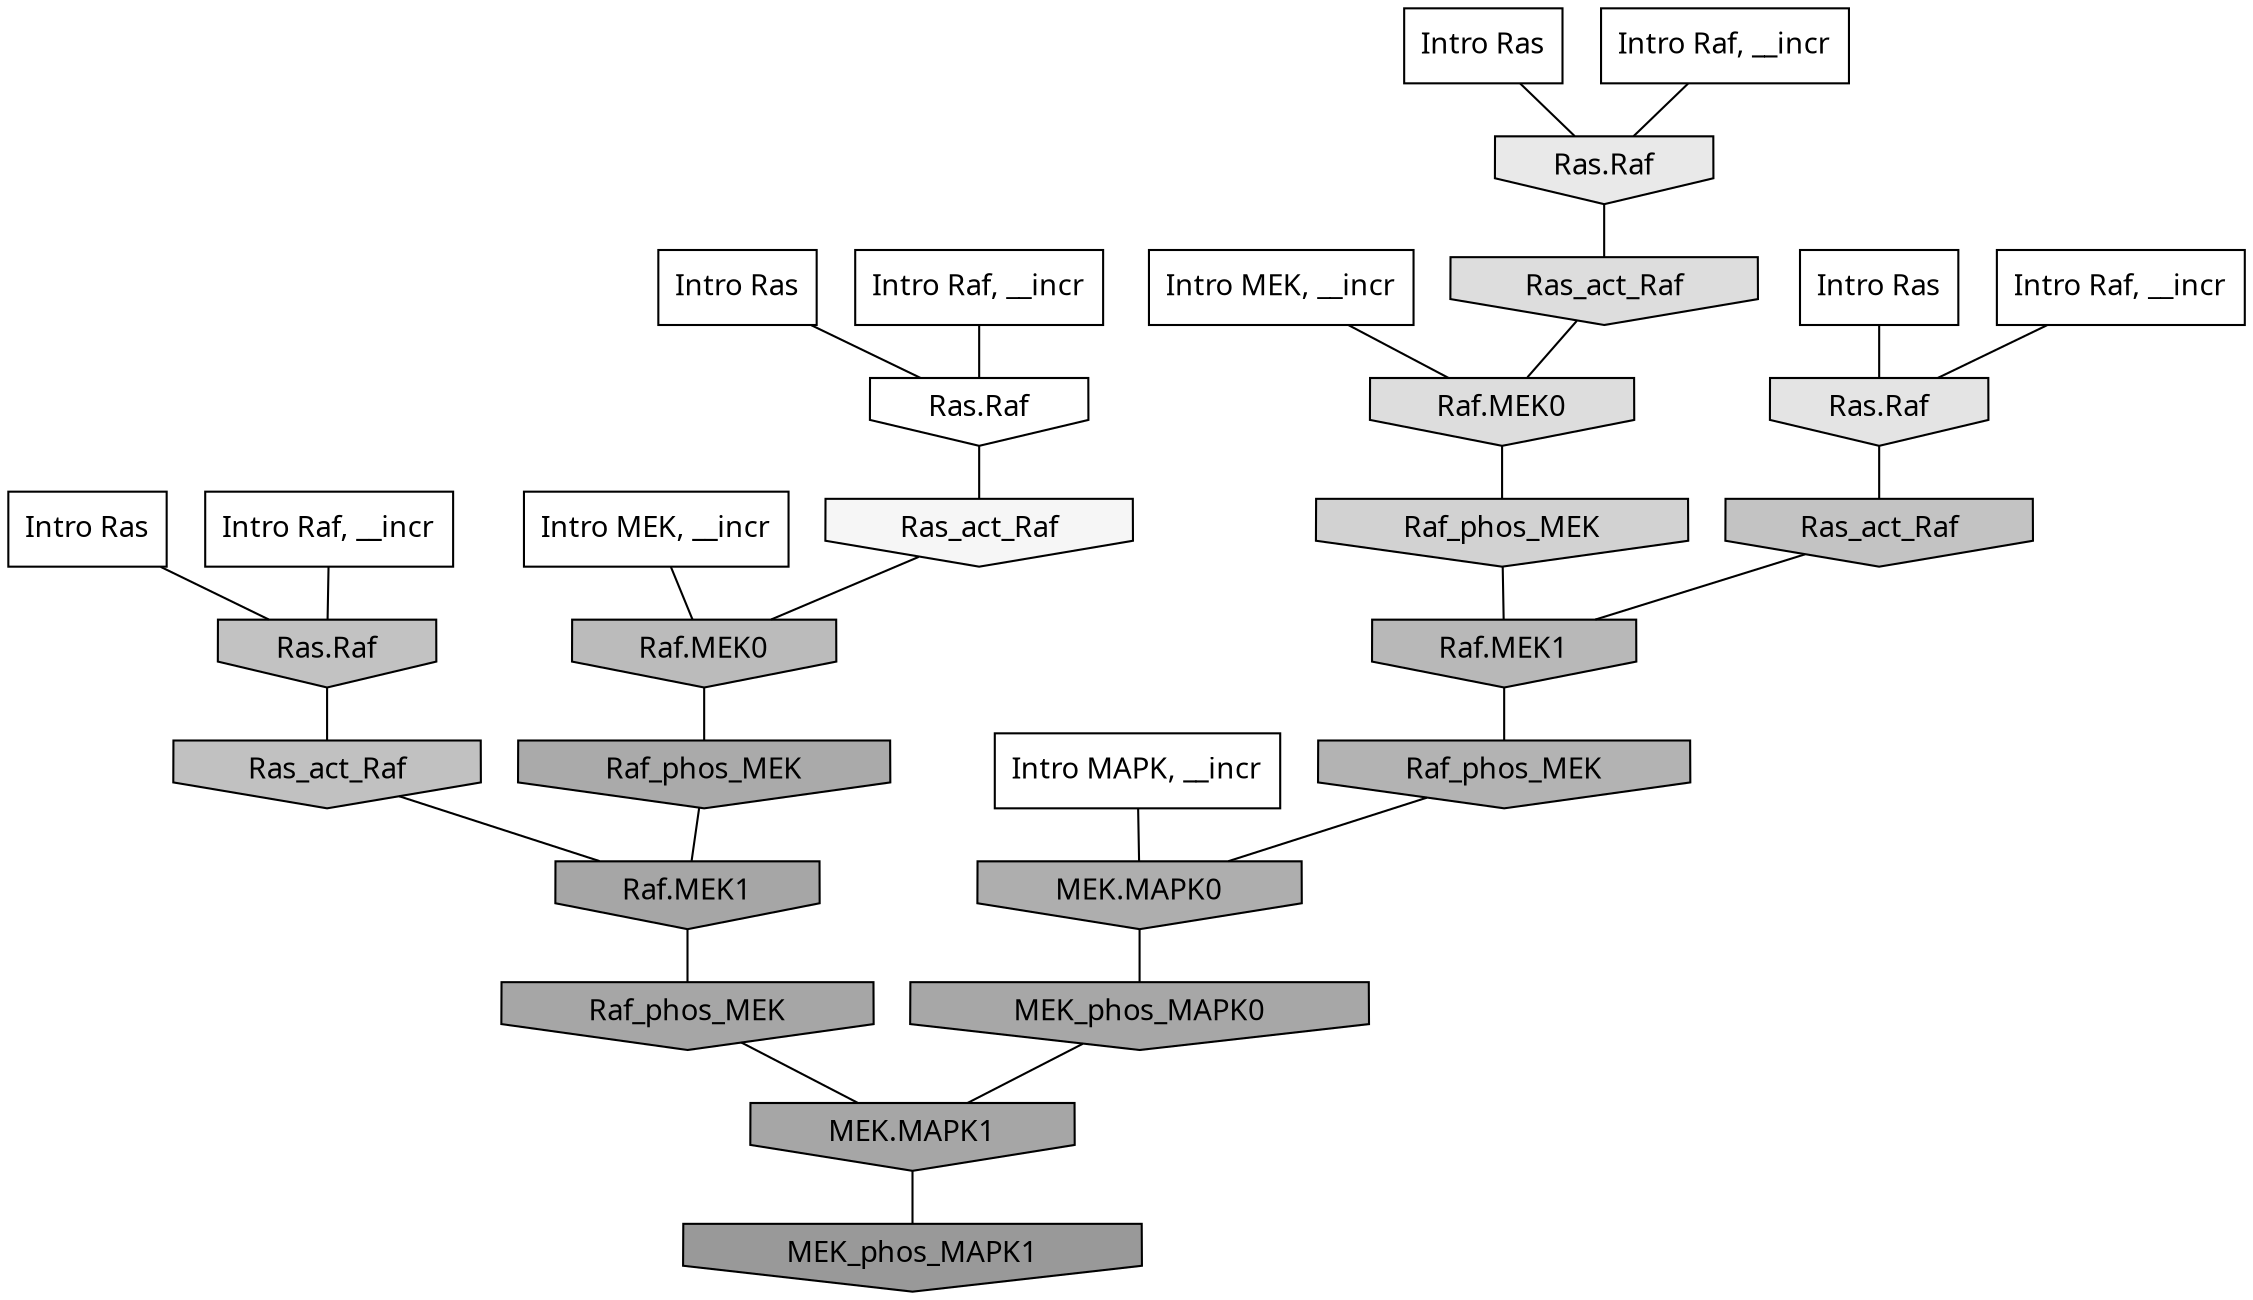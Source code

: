 digraph G{
  rankdir="TB";
  ranksep=0.30;
  node [fontname="CMU Serif"];
  edge [fontname="CMU Serif"];
  
  0 [label="Intro Ras", shape=rectangle, style=filled, fillcolor="0.000 0.000 1.000"]
  
  10 [label="Intro Ras", shape=rectangle, style=filled, fillcolor="0.000 0.000 1.000"]
  
  80 [label="Intro Ras", shape=rectangle, style=filled, fillcolor="0.000 0.000 1.000"]
  
  86 [label="Intro Ras", shape=rectangle, style=filled, fillcolor="0.000 0.000 1.000"]
  
  346 [label="Intro Raf, __incr", shape=rectangle, style=filled, fillcolor="0.000 0.000 1.000"]
  
  515 [label="Intro Raf, __incr", shape=rectangle, style=filled, fillcolor="0.000 0.000 1.000"]
  
  754 [label="Intro Raf, __incr", shape=rectangle, style=filled, fillcolor="0.000 0.000 1.000"]
  
  837 [label="Intro Raf, __incr", shape=rectangle, style=filled, fillcolor="0.000 0.000 1.000"]
  
  1391 [label="Intro MEK, __incr", shape=rectangle, style=filled, fillcolor="0.000 0.000 1.000"]
  
  1847 [label="Intro MEK, __incr", shape=rectangle, style=filled, fillcolor="0.000 0.000 1.000"]
  
  2248 [label="Intro MAPK, __incr", shape=rectangle, style=filled, fillcolor="0.000 0.000 1.000"]
  
  3236 [label="Ras.Raf", shape=invhouse, style=filled, fillcolor="0.000 0.000 1.000"]
  
  3581 [label="Ras_act_Raf", shape=invhouse, style=filled, fillcolor="0.000 0.000 0.964"]
  
  4316 [label="Ras.Raf", shape=invhouse, style=filled, fillcolor="0.000 0.000 0.914"]
  
  4729 [label="Ras.Raf", shape=invhouse, style=filled, fillcolor="0.000 0.000 0.892"]
  
  5265 [label="Ras_act_Raf", shape=invhouse, style=filled, fillcolor="0.000 0.000 0.864"]
  
  5268 [label="Raf.MEK0", shape=invhouse, style=filled, fillcolor="0.000 0.000 0.864"]
  
  6150 [label="Raf_phos_MEK", shape=invhouse, style=filled, fillcolor="0.000 0.000 0.822"]
  
  8052 [label="Ras_act_Raf", shape=invhouse, style=filled, fillcolor="0.000 0.000 0.763"]
  
  8244 [label="Ras.Raf", shape=invhouse, style=filled, fillcolor="0.000 0.000 0.759"]
  
  8311 [label="Ras_act_Raf", shape=invhouse, style=filled, fillcolor="0.000 0.000 0.757"]
  
  9311 [label="Raf.MEK0", shape=invhouse, style=filled, fillcolor="0.000 0.000 0.732"]
  
  9900 [label="Raf.MEK1", shape=invhouse, style=filled, fillcolor="0.000 0.000 0.721"]
  
  11002 [label="Raf_phos_MEK", shape=invhouse, style=filled, fillcolor="0.000 0.000 0.700"]
  
  12188 [label="MEK.MAPK0", shape=invhouse, style=filled, fillcolor="0.000 0.000 0.682"]
  
  13263 [label="Raf_phos_MEK", shape=invhouse, style=filled, fillcolor="0.000 0.000 0.666"]
  
  14217 [label="MEK_phos_MAPK0", shape=invhouse, style=filled, fillcolor="0.000 0.000 0.655"]
  
  14627 [label="Raf.MEK1", shape=invhouse, style=filled, fillcolor="0.000 0.000 0.650"]
  
  14743 [label="Raf_phos_MEK", shape=invhouse, style=filled, fillcolor="0.000 0.000 0.649"]
  
  14757 [label="MEK.MAPK1", shape=invhouse, style=filled, fillcolor="0.000 0.000 0.649"]
  
  17312 [label="MEK_phos_MAPK1", shape=invhouse, style=filled, fillcolor="0.000 0.000 0.600"]
  
  
  14757 -> 17312 [dir=none, color="0.000 0.000 0.000"] 
  14743 -> 14757 [dir=none, color="0.000 0.000 0.000"] 
  14627 -> 14743 [dir=none, color="0.000 0.000 0.000"] 
  14217 -> 14757 [dir=none, color="0.000 0.000 0.000"] 
  13263 -> 14627 [dir=none, color="0.000 0.000 0.000"] 
  12188 -> 14217 [dir=none, color="0.000 0.000 0.000"] 
  11002 -> 12188 [dir=none, color="0.000 0.000 0.000"] 
  9900 -> 11002 [dir=none, color="0.000 0.000 0.000"] 
  9311 -> 13263 [dir=none, color="0.000 0.000 0.000"] 
  8311 -> 14627 [dir=none, color="0.000 0.000 0.000"] 
  8244 -> 8311 [dir=none, color="0.000 0.000 0.000"] 
  8052 -> 9900 [dir=none, color="0.000 0.000 0.000"] 
  6150 -> 9900 [dir=none, color="0.000 0.000 0.000"] 
  5268 -> 6150 [dir=none, color="0.000 0.000 0.000"] 
  5265 -> 5268 [dir=none, color="0.000 0.000 0.000"] 
  4729 -> 8052 [dir=none, color="0.000 0.000 0.000"] 
  4316 -> 5265 [dir=none, color="0.000 0.000 0.000"] 
  3581 -> 9311 [dir=none, color="0.000 0.000 0.000"] 
  3236 -> 3581 [dir=none, color="0.000 0.000 0.000"] 
  2248 -> 12188 [dir=none, color="0.000 0.000 0.000"] 
  1847 -> 5268 [dir=none, color="0.000 0.000 0.000"] 
  1391 -> 9311 [dir=none, color="0.000 0.000 0.000"] 
  837 -> 3236 [dir=none, color="0.000 0.000 0.000"] 
  754 -> 4729 [dir=none, color="0.000 0.000 0.000"] 
  515 -> 8244 [dir=none, color="0.000 0.000 0.000"] 
  346 -> 4316 [dir=none, color="0.000 0.000 0.000"] 
  86 -> 4316 [dir=none, color="0.000 0.000 0.000"] 
  80 -> 4729 [dir=none, color="0.000 0.000 0.000"] 
  10 -> 3236 [dir=none, color="0.000 0.000 0.000"] 
  0 -> 8244 [dir=none, color="0.000 0.000 0.000"] 
  
  }
